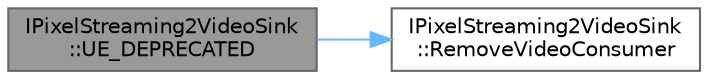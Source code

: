 digraph "IPixelStreaming2VideoSink::UE_DEPRECATED"
{
 // INTERACTIVE_SVG=YES
 // LATEX_PDF_SIZE
  bgcolor="transparent";
  edge [fontname=Helvetica,fontsize=10,labelfontname=Helvetica,labelfontsize=10];
  node [fontname=Helvetica,fontsize=10,shape=box,height=0.2,width=0.4];
  rankdir="LR";
  Node1 [id="Node000001",label="IPixelStreaming2VideoSink\l::UE_DEPRECATED",height=0.2,width=0.4,color="gray40", fillcolor="grey60", style="filled", fontcolor="black",tooltip="Remove a video consumer to remove from the sink."];
  Node1 -> Node2 [id="edge1_Node000001_Node000002",color="steelblue1",style="solid",tooltip=" "];
  Node2 [id="Node000002",label="IPixelStreaming2VideoSink\l::RemoveVideoConsumer",height=0.2,width=0.4,color="grey40", fillcolor="white", style="filled",URL="$d6/d9a/classIPixelStreaming2VideoSink.html#ac59da75a48bcfe95a43ce75c34c6b33d",tooltip="Remove a video consumer to remove from the sink."];
}
